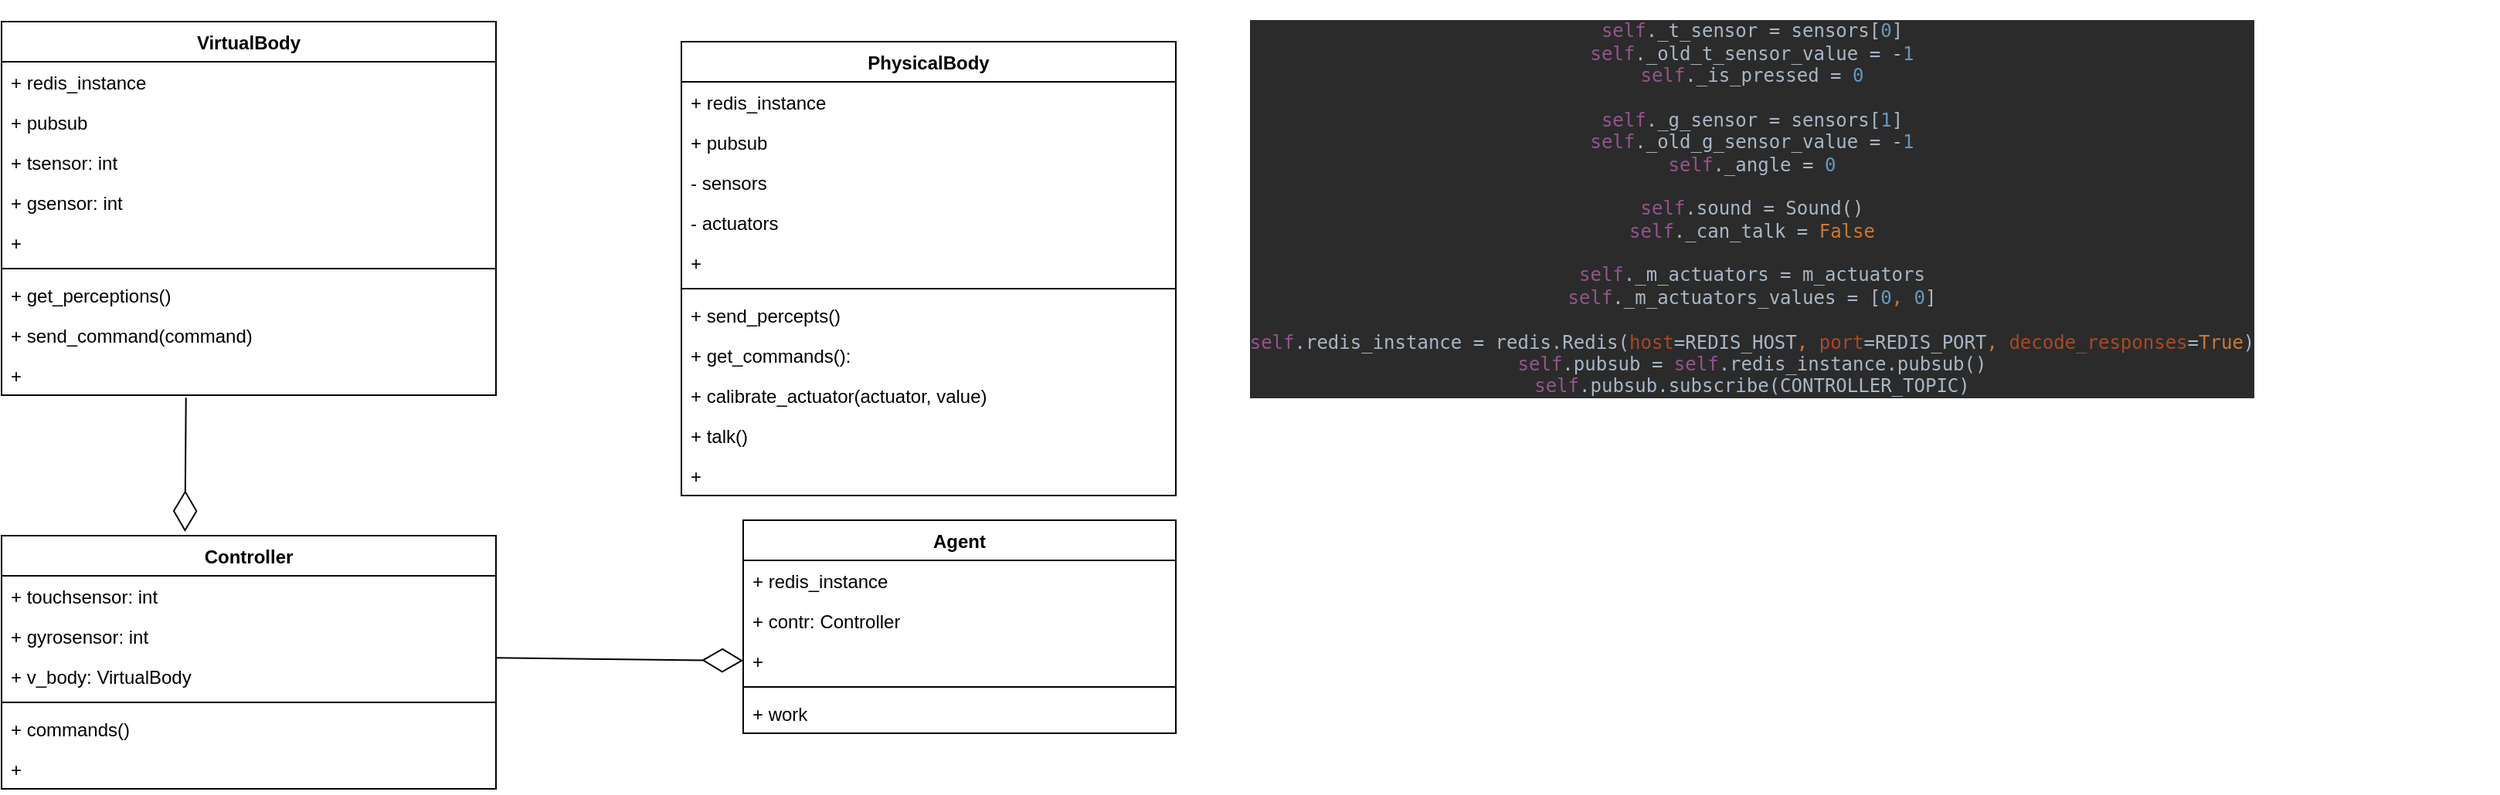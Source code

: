 <mxfile version="15.8.6" type="device"><diagram id="C5RBs43oDa-KdzZeNtuy" name="Page-1"><mxGraphModel dx="1021" dy="1735" grid="1" gridSize="10" guides="1" tooltips="1" connect="1" arrows="1" fold="1" page="1" pageScale="1" pageWidth="827" pageHeight="1169" math="0" shadow="0"><root><mxCell id="WIyWlLk6GJQsqaUBKTNV-0"/><mxCell id="WIyWlLk6GJQsqaUBKTNV-1" parent="WIyWlLk6GJQsqaUBKTNV-0"/><mxCell id="9JWazKwh_UTNLeAUd6eo-0" value="VirtualBody" style="swimlane;fontStyle=1;align=center;verticalAlign=top;childLayout=stackLayout;horizontal=1;startSize=26;horizontalStack=0;resizeParent=1;resizeParentMax=0;resizeLast=0;collapsible=1;marginBottom=0;" vertex="1" parent="WIyWlLk6GJQsqaUBKTNV-1"><mxGeometry x="50" y="-553" width="320" height="242" as="geometry"/></mxCell><mxCell id="9JWazKwh_UTNLeAUd6eo-39" value="+ redis_instance" style="text;strokeColor=none;fillColor=none;align=left;verticalAlign=top;spacingLeft=4;spacingRight=4;overflow=hidden;rotatable=0;points=[[0,0.5],[1,0.5]];portConstraint=eastwest;" vertex="1" parent="9JWazKwh_UTNLeAUd6eo-0"><mxGeometry y="26" width="320" height="26" as="geometry"/></mxCell><mxCell id="9JWazKwh_UTNLeAUd6eo-1" value="+ pubsub" style="text;strokeColor=none;fillColor=none;align=left;verticalAlign=top;spacingLeft=4;spacingRight=4;overflow=hidden;rotatable=0;points=[[0,0.5],[1,0.5]];portConstraint=eastwest;" vertex="1" parent="9JWazKwh_UTNLeAUd6eo-0"><mxGeometry y="52" width="320" height="26" as="geometry"/></mxCell><mxCell id="9JWazKwh_UTNLeAUd6eo-40" value="+ tsensor: int" style="text;strokeColor=none;fillColor=none;align=left;verticalAlign=top;spacingLeft=4;spacingRight=4;overflow=hidden;rotatable=0;points=[[0,0.5],[1,0.5]];portConstraint=eastwest;" vertex="1" parent="9JWazKwh_UTNLeAUd6eo-0"><mxGeometry y="78" width="320" height="26" as="geometry"/></mxCell><mxCell id="9JWazKwh_UTNLeAUd6eo-41" value="+ gsensor: int" style="text;strokeColor=none;fillColor=none;align=left;verticalAlign=top;spacingLeft=4;spacingRight=4;overflow=hidden;rotatable=0;points=[[0,0.5],[1,0.5]];portConstraint=eastwest;" vertex="1" parent="9JWazKwh_UTNLeAUd6eo-0"><mxGeometry y="104" width="320" height="26" as="geometry"/></mxCell><mxCell id="9JWazKwh_UTNLeAUd6eo-3" value="+ " style="text;strokeColor=none;fillColor=none;align=left;verticalAlign=top;spacingLeft=4;spacingRight=4;overflow=hidden;rotatable=0;points=[[0,0.5],[1,0.5]];portConstraint=eastwest;" vertex="1" parent="9JWazKwh_UTNLeAUd6eo-0"><mxGeometry y="130" width="320" height="26" as="geometry"/></mxCell><mxCell id="9JWazKwh_UTNLeAUd6eo-4" value="" style="line;strokeWidth=1;fillColor=none;align=left;verticalAlign=middle;spacingTop=-1;spacingLeft=3;spacingRight=3;rotatable=0;labelPosition=right;points=[];portConstraint=eastwest;" vertex="1" parent="9JWazKwh_UTNLeAUd6eo-0"><mxGeometry y="156" width="320" height="8" as="geometry"/></mxCell><mxCell id="9JWazKwh_UTNLeAUd6eo-5" value="+ get_perceptions() " style="text;strokeColor=none;fillColor=none;align=left;verticalAlign=top;spacingLeft=4;spacingRight=4;overflow=hidden;rotatable=0;points=[[0,0.5],[1,0.5]];portConstraint=eastwest;" vertex="1" parent="9JWazKwh_UTNLeAUd6eo-0"><mxGeometry y="164" width="320" height="26" as="geometry"/></mxCell><mxCell id="9JWazKwh_UTNLeAUd6eo-6" value="+ send_command(command)" style="text;strokeColor=none;fillColor=none;align=left;verticalAlign=top;spacingLeft=4;spacingRight=4;overflow=hidden;rotatable=0;points=[[0,0.5],[1,0.5]];portConstraint=eastwest;" vertex="1" parent="9JWazKwh_UTNLeAUd6eo-0"><mxGeometry y="190" width="320" height="26" as="geometry"/></mxCell><mxCell id="9JWazKwh_UTNLeAUd6eo-7" value="+ " style="text;strokeColor=none;fillColor=none;align=left;verticalAlign=top;spacingLeft=4;spacingRight=4;overflow=hidden;rotatable=0;points=[[0,0.5],[1,0.5]];portConstraint=eastwest;" vertex="1" parent="9JWazKwh_UTNLeAUd6eo-0"><mxGeometry y="216" width="320" height="26" as="geometry"/></mxCell><mxCell id="9JWazKwh_UTNLeAUd6eo-8" value="Agent" style="swimlane;fontStyle=1;align=center;verticalAlign=top;childLayout=stackLayout;horizontal=1;startSize=26;horizontalStack=0;resizeParent=1;resizeParentMax=0;resizeLast=0;collapsible=1;marginBottom=0;" vertex="1" parent="WIyWlLk6GJQsqaUBKTNV-1"><mxGeometry x="530" y="-230" width="280" height="138" as="geometry"/></mxCell><mxCell id="9JWazKwh_UTNLeAUd6eo-9" value="+ redis_instance" style="text;strokeColor=none;fillColor=none;align=left;verticalAlign=top;spacingLeft=4;spacingRight=4;overflow=hidden;rotatable=0;points=[[0,0.5],[1,0.5]];portConstraint=eastwest;" vertex="1" parent="9JWazKwh_UTNLeAUd6eo-8"><mxGeometry y="26" width="280" height="26" as="geometry"/></mxCell><mxCell id="9JWazKwh_UTNLeAUd6eo-10" value="+ contr: Controller" style="text;strokeColor=none;fillColor=none;align=left;verticalAlign=top;spacingLeft=4;spacingRight=4;overflow=hidden;rotatable=0;points=[[0,0.5],[1,0.5]];portConstraint=eastwest;" vertex="1" parent="9JWazKwh_UTNLeAUd6eo-8"><mxGeometry y="52" width="280" height="26" as="geometry"/></mxCell><mxCell id="9JWazKwh_UTNLeAUd6eo-11" value="+" style="text;strokeColor=none;fillColor=none;align=left;verticalAlign=top;spacingLeft=4;spacingRight=4;overflow=hidden;rotatable=0;points=[[0,0.5],[1,0.5]];portConstraint=eastwest;" vertex="1" parent="9JWazKwh_UTNLeAUd6eo-8"><mxGeometry y="78" width="280" height="26" as="geometry"/></mxCell><mxCell id="9JWazKwh_UTNLeAUd6eo-13" value="" style="line;strokeWidth=1;fillColor=none;align=left;verticalAlign=middle;spacingTop=-1;spacingLeft=3;spacingRight=3;rotatable=0;labelPosition=right;points=[];portConstraint=eastwest;" vertex="1" parent="9JWazKwh_UTNLeAUd6eo-8"><mxGeometry y="104" width="280" height="8" as="geometry"/></mxCell><mxCell id="9JWazKwh_UTNLeAUd6eo-14" value="+ work" style="text;strokeColor=none;fillColor=none;align=left;verticalAlign=top;spacingLeft=4;spacingRight=4;overflow=hidden;rotatable=0;points=[[0,0.5],[1,0.5]];portConstraint=eastwest;" vertex="1" parent="9JWazKwh_UTNLeAUd6eo-8"><mxGeometry y="112" width="280" height="26" as="geometry"/></mxCell><mxCell id="9JWazKwh_UTNLeAUd6eo-15" value="Controller" style="swimlane;fontStyle=1;align=center;verticalAlign=top;childLayout=stackLayout;horizontal=1;startSize=26;horizontalStack=0;resizeParent=1;resizeParentMax=0;resizeLast=0;collapsible=1;marginBottom=0;" vertex="1" parent="WIyWlLk6GJQsqaUBKTNV-1"><mxGeometry x="50" y="-220" width="320" height="164" as="geometry"/></mxCell><mxCell id="9JWazKwh_UTNLeAUd6eo-16" value="+ touchsensor: int" style="text;strokeColor=none;fillColor=none;align=left;verticalAlign=top;spacingLeft=4;spacingRight=4;overflow=hidden;rotatable=0;points=[[0,0.5],[1,0.5]];portConstraint=eastwest;" vertex="1" parent="9JWazKwh_UTNLeAUd6eo-15"><mxGeometry y="26" width="320" height="26" as="geometry"/></mxCell><mxCell id="9JWazKwh_UTNLeAUd6eo-36" value="+ gyrosensor: int" style="text;strokeColor=none;fillColor=none;align=left;verticalAlign=top;spacingLeft=4;spacingRight=4;overflow=hidden;rotatable=0;points=[[0,0.5],[1,0.5]];portConstraint=eastwest;" vertex="1" parent="9JWazKwh_UTNLeAUd6eo-15"><mxGeometry y="52" width="320" height="26" as="geometry"/></mxCell><mxCell id="9JWazKwh_UTNLeAUd6eo-18" value="+ v_body: VirtualBody" style="text;strokeColor=none;fillColor=none;align=left;verticalAlign=top;spacingLeft=4;spacingRight=4;overflow=hidden;rotatable=0;points=[[0,0.5],[1,0.5]];portConstraint=eastwest;" vertex="1" parent="9JWazKwh_UTNLeAUd6eo-15"><mxGeometry y="78" width="320" height="26" as="geometry"/></mxCell><mxCell id="9JWazKwh_UTNLeAUd6eo-19" value="" style="line;strokeWidth=1;fillColor=none;align=left;verticalAlign=middle;spacingTop=-1;spacingLeft=3;spacingRight=3;rotatable=0;labelPosition=right;points=[];portConstraint=eastwest;" vertex="1" parent="9JWazKwh_UTNLeAUd6eo-15"><mxGeometry y="104" width="320" height="8" as="geometry"/></mxCell><mxCell id="9JWazKwh_UTNLeAUd6eo-20" value="+ commands()" style="text;strokeColor=none;fillColor=none;align=left;verticalAlign=top;spacingLeft=4;spacingRight=4;overflow=hidden;rotatable=0;points=[[0,0.5],[1,0.5]];portConstraint=eastwest;" vertex="1" parent="9JWazKwh_UTNLeAUd6eo-15"><mxGeometry y="112" width="320" height="26" as="geometry"/></mxCell><mxCell id="9JWazKwh_UTNLeAUd6eo-25" value="+ " style="text;strokeColor=none;fillColor=none;align=left;verticalAlign=top;spacingLeft=4;spacingRight=4;overflow=hidden;rotatable=0;points=[[0,0.5],[1,0.5]];portConstraint=eastwest;" vertex="1" parent="9JWazKwh_UTNLeAUd6eo-15"><mxGeometry y="138" width="320" height="26" as="geometry"/></mxCell><mxCell id="9JWazKwh_UTNLeAUd6eo-26" value="PhysicalBody" style="swimlane;fontStyle=1;align=center;verticalAlign=top;childLayout=stackLayout;horizontal=1;startSize=26;horizontalStack=0;resizeParent=1;resizeParentMax=0;resizeLast=0;collapsible=1;marginBottom=0;" vertex="1" parent="WIyWlLk6GJQsqaUBKTNV-1"><mxGeometry x="490" y="-540" width="320" height="294" as="geometry"/></mxCell><mxCell id="9JWazKwh_UTNLeAUd6eo-44" value="+ redis_instance" style="text;strokeColor=none;fillColor=none;align=left;verticalAlign=top;spacingLeft=4;spacingRight=4;overflow=hidden;rotatable=0;points=[[0,0.5],[1,0.5]];portConstraint=eastwest;" vertex="1" parent="9JWazKwh_UTNLeAUd6eo-26"><mxGeometry y="26" width="320" height="26" as="geometry"/></mxCell><mxCell id="9JWazKwh_UTNLeAUd6eo-45" value="+ pubsub" style="text;strokeColor=none;fillColor=none;align=left;verticalAlign=top;spacingLeft=4;spacingRight=4;overflow=hidden;rotatable=0;points=[[0,0.5],[1,0.5]];portConstraint=eastwest;" vertex="1" parent="9JWazKwh_UTNLeAUd6eo-26"><mxGeometry y="52" width="320" height="26" as="geometry"/></mxCell><mxCell id="9JWazKwh_UTNLeAUd6eo-27" value="- sensors" style="text;strokeColor=none;fillColor=none;align=left;verticalAlign=top;spacingLeft=4;spacingRight=4;overflow=hidden;rotatable=0;points=[[0,0.5],[1,0.5]];portConstraint=eastwest;" vertex="1" parent="9JWazKwh_UTNLeAUd6eo-26"><mxGeometry y="78" width="320" height="26" as="geometry"/></mxCell><mxCell id="9JWazKwh_UTNLeAUd6eo-28" value="- actuators" style="text;strokeColor=none;fillColor=none;align=left;verticalAlign=top;spacingLeft=4;spacingRight=4;overflow=hidden;rotatable=0;points=[[0,0.5],[1,0.5]];portConstraint=eastwest;" vertex="1" parent="9JWazKwh_UTNLeAUd6eo-26"><mxGeometry y="104" width="320" height="26" as="geometry"/></mxCell><mxCell id="9JWazKwh_UTNLeAUd6eo-29" value="+ " style="text;strokeColor=none;fillColor=none;align=left;verticalAlign=top;spacingLeft=4;spacingRight=4;overflow=hidden;rotatable=0;points=[[0,0.5],[1,0.5]];portConstraint=eastwest;" vertex="1" parent="9JWazKwh_UTNLeAUd6eo-26"><mxGeometry y="130" width="320" height="26" as="geometry"/></mxCell><mxCell id="9JWazKwh_UTNLeAUd6eo-30" value="" style="line;strokeWidth=1;fillColor=none;align=left;verticalAlign=middle;spacingTop=-1;spacingLeft=3;spacingRight=3;rotatable=0;labelPosition=right;points=[];portConstraint=eastwest;" vertex="1" parent="9JWazKwh_UTNLeAUd6eo-26"><mxGeometry y="156" width="320" height="8" as="geometry"/></mxCell><mxCell id="9JWazKwh_UTNLeAUd6eo-33" value="+ send_percepts()" style="text;strokeColor=none;fillColor=none;align=left;verticalAlign=top;spacingLeft=4;spacingRight=4;overflow=hidden;rotatable=0;points=[[0,0.5],[1,0.5]];portConstraint=eastwest;" vertex="1" parent="9JWazKwh_UTNLeAUd6eo-26"><mxGeometry y="164" width="320" height="26" as="geometry"/></mxCell><mxCell id="9JWazKwh_UTNLeAUd6eo-43" value="+ get_commands(): " style="text;strokeColor=none;fillColor=none;align=left;verticalAlign=top;spacingLeft=4;spacingRight=4;overflow=hidden;rotatable=0;points=[[0,0.5],[1,0.5]];portConstraint=eastwest;" vertex="1" parent="9JWazKwh_UTNLeAUd6eo-26"><mxGeometry y="190" width="320" height="26" as="geometry"/></mxCell><mxCell id="9JWazKwh_UTNLeAUd6eo-32" value="+ calibrate_actuator(actuator, value)" style="text;strokeColor=none;fillColor=none;align=left;verticalAlign=top;spacingLeft=4;spacingRight=4;overflow=hidden;rotatable=0;points=[[0,0.5],[1,0.5]];portConstraint=eastwest;" vertex="1" parent="9JWazKwh_UTNLeAUd6eo-26"><mxGeometry y="216" width="320" height="26" as="geometry"/></mxCell><mxCell id="9JWazKwh_UTNLeAUd6eo-34" value="+ talk()" style="text;strokeColor=none;fillColor=none;align=left;verticalAlign=top;spacingLeft=4;spacingRight=4;overflow=hidden;rotatable=0;points=[[0,0.5],[1,0.5]];portConstraint=eastwest;" vertex="1" parent="9JWazKwh_UTNLeAUd6eo-26"><mxGeometry y="242" width="320" height="26" as="geometry"/></mxCell><mxCell id="9JWazKwh_UTNLeAUd6eo-35" value="+ " style="text;strokeColor=none;fillColor=none;align=left;verticalAlign=top;spacingLeft=4;spacingRight=4;overflow=hidden;rotatable=0;points=[[0,0.5],[1,0.5]];portConstraint=eastwest;" vertex="1" parent="9JWazKwh_UTNLeAUd6eo-26"><mxGeometry y="268" width="320" height="26" as="geometry"/></mxCell><mxCell id="9JWazKwh_UTNLeAUd6eo-37" value="" style="endArrow=diamondThin;endFill=0;endSize=24;html=1;rounded=0;entryX=0.371;entryY=-0.015;entryDx=0;entryDy=0;entryPerimeter=0;exitX=0.373;exitY=1.064;exitDx=0;exitDy=0;exitPerimeter=0;" edge="1" parent="WIyWlLk6GJQsqaUBKTNV-1" source="9JWazKwh_UTNLeAUd6eo-7" target="9JWazKwh_UTNLeAUd6eo-15"><mxGeometry width="160" relative="1" as="geometry"><mxPoint x="170" y="-280" as="sourcePoint"/><mxPoint x="330" y="-280" as="targetPoint"/></mxGeometry></mxCell><mxCell id="9JWazKwh_UTNLeAUd6eo-38" value="" style="endArrow=diamondThin;endFill=0;endSize=24;html=1;rounded=0;entryX=0;entryY=0.5;entryDx=0;entryDy=0;exitX=0.999;exitY=1.043;exitDx=0;exitDy=0;exitPerimeter=0;" edge="1" parent="WIyWlLk6GJQsqaUBKTNV-1" source="9JWazKwh_UTNLeAUd6eo-36" target="9JWazKwh_UTNLeAUd6eo-11"><mxGeometry width="160" relative="1" as="geometry"><mxPoint x="370" y="-280" as="sourcePoint"/><mxPoint x="530" y="-280" as="targetPoint"/></mxGeometry></mxCell><mxCell id="9JWazKwh_UTNLeAUd6eo-42" value="&lt;pre style=&quot;background-color: #2b2b2b ; color: #a9b7c6 ; font-family: &amp;#34;jetbrains mono&amp;#34; , monospace ; font-size: 9 8pt&quot;&gt;&lt;span style=&quot;color: #94558d&quot;&gt;self&lt;/span&gt;._t_sensor = sensors[&lt;span style=&quot;color: #6897bb&quot;&gt;0&lt;/span&gt;]&lt;br&gt;&lt;span style=&quot;color: #94558d&quot;&gt;self&lt;/span&gt;._old_t_sensor_value = -&lt;span style=&quot;color: #6897bb&quot;&gt;1&lt;br&gt;&lt;/span&gt;&lt;span style=&quot;color: #94558d&quot;&gt;self&lt;/span&gt;._is_pressed = &lt;span style=&quot;color: #6897bb&quot;&gt;0&lt;br&gt;&lt;/span&gt;&lt;span style=&quot;color: #6897bb&quot;&gt;&lt;br&gt;&lt;/span&gt;&lt;span style=&quot;color: #94558d&quot;&gt;self&lt;/span&gt;._g_sensor = sensors[&lt;span style=&quot;color: #6897bb&quot;&gt;1&lt;/span&gt;]&lt;br&gt;&lt;span style=&quot;color: #94558d&quot;&gt;self&lt;/span&gt;._old_g_sensor_value = -&lt;span style=&quot;color: #6897bb&quot;&gt;1&lt;br&gt;&lt;/span&gt;&lt;span style=&quot;color: #94558d&quot;&gt;self&lt;/span&gt;._angle = &lt;span style=&quot;color: #6897bb&quot;&gt;0&lt;br&gt;&lt;/span&gt;&lt;span style=&quot;color: #6897bb&quot;&gt;&lt;br&gt;&lt;/span&gt;&lt;span style=&quot;color: #94558d&quot;&gt;self&lt;/span&gt;.sound = Sound()&lt;br&gt;&lt;span style=&quot;color: #94558d&quot;&gt;self&lt;/span&gt;._can_talk = &lt;span style=&quot;color: #cc7832&quot;&gt;False&lt;br&gt;&lt;/span&gt;&lt;span style=&quot;color: #cc7832&quot;&gt;&lt;br&gt;&lt;/span&gt;&lt;span style=&quot;color: #94558d&quot;&gt;self&lt;/span&gt;._m_actuators = m_actuators&lt;br&gt;&lt;span style=&quot;color: #94558d&quot;&gt;self&lt;/span&gt;._m_actuators_values = [&lt;span style=&quot;color: #6897bb&quot;&gt;0&lt;/span&gt;&lt;span style=&quot;color: #cc7832&quot;&gt;, &lt;/span&gt;&lt;span style=&quot;color: #6897bb&quot;&gt;0&lt;/span&gt;]&lt;br&gt;&lt;br&gt;&lt;span style=&quot;color: #94558d&quot;&gt;self&lt;/span&gt;.redis_instance = redis.Redis(&lt;span style=&quot;color: #aa4926&quot;&gt;host&lt;/span&gt;=REDIS_HOST&lt;span style=&quot;color: #cc7832&quot;&gt;, &lt;/span&gt;&lt;span style=&quot;color: #aa4926&quot;&gt;port&lt;/span&gt;=REDIS_PORT&lt;span style=&quot;color: #cc7832&quot;&gt;, &lt;/span&gt;&lt;span style=&quot;color: #aa4926&quot;&gt;decode_responses&lt;/span&gt;=&lt;span style=&quot;color: #cc7832&quot;&gt;True&lt;/span&gt;)&lt;br&gt;&lt;span style=&quot;color: #94558d&quot;&gt;self&lt;/span&gt;.pubsub = &lt;span style=&quot;color: #94558d&quot;&gt;self&lt;/span&gt;.redis_instance.pubsub()&lt;br&gt;&lt;span style=&quot;color: #94558d&quot;&gt;self&lt;/span&gt;.pubsub.subscribe(CONTROLLER_TOPIC)&lt;/pre&gt;" style="text;html=1;strokeColor=none;fillColor=none;align=center;verticalAlign=middle;whiteSpace=wrap;rounded=0;" vertex="1" parent="WIyWlLk6GJQsqaUBKTNV-1"><mxGeometry x="700" y="-562" width="966" height="260" as="geometry"/></mxCell></root></mxGraphModel></diagram></mxfile>
